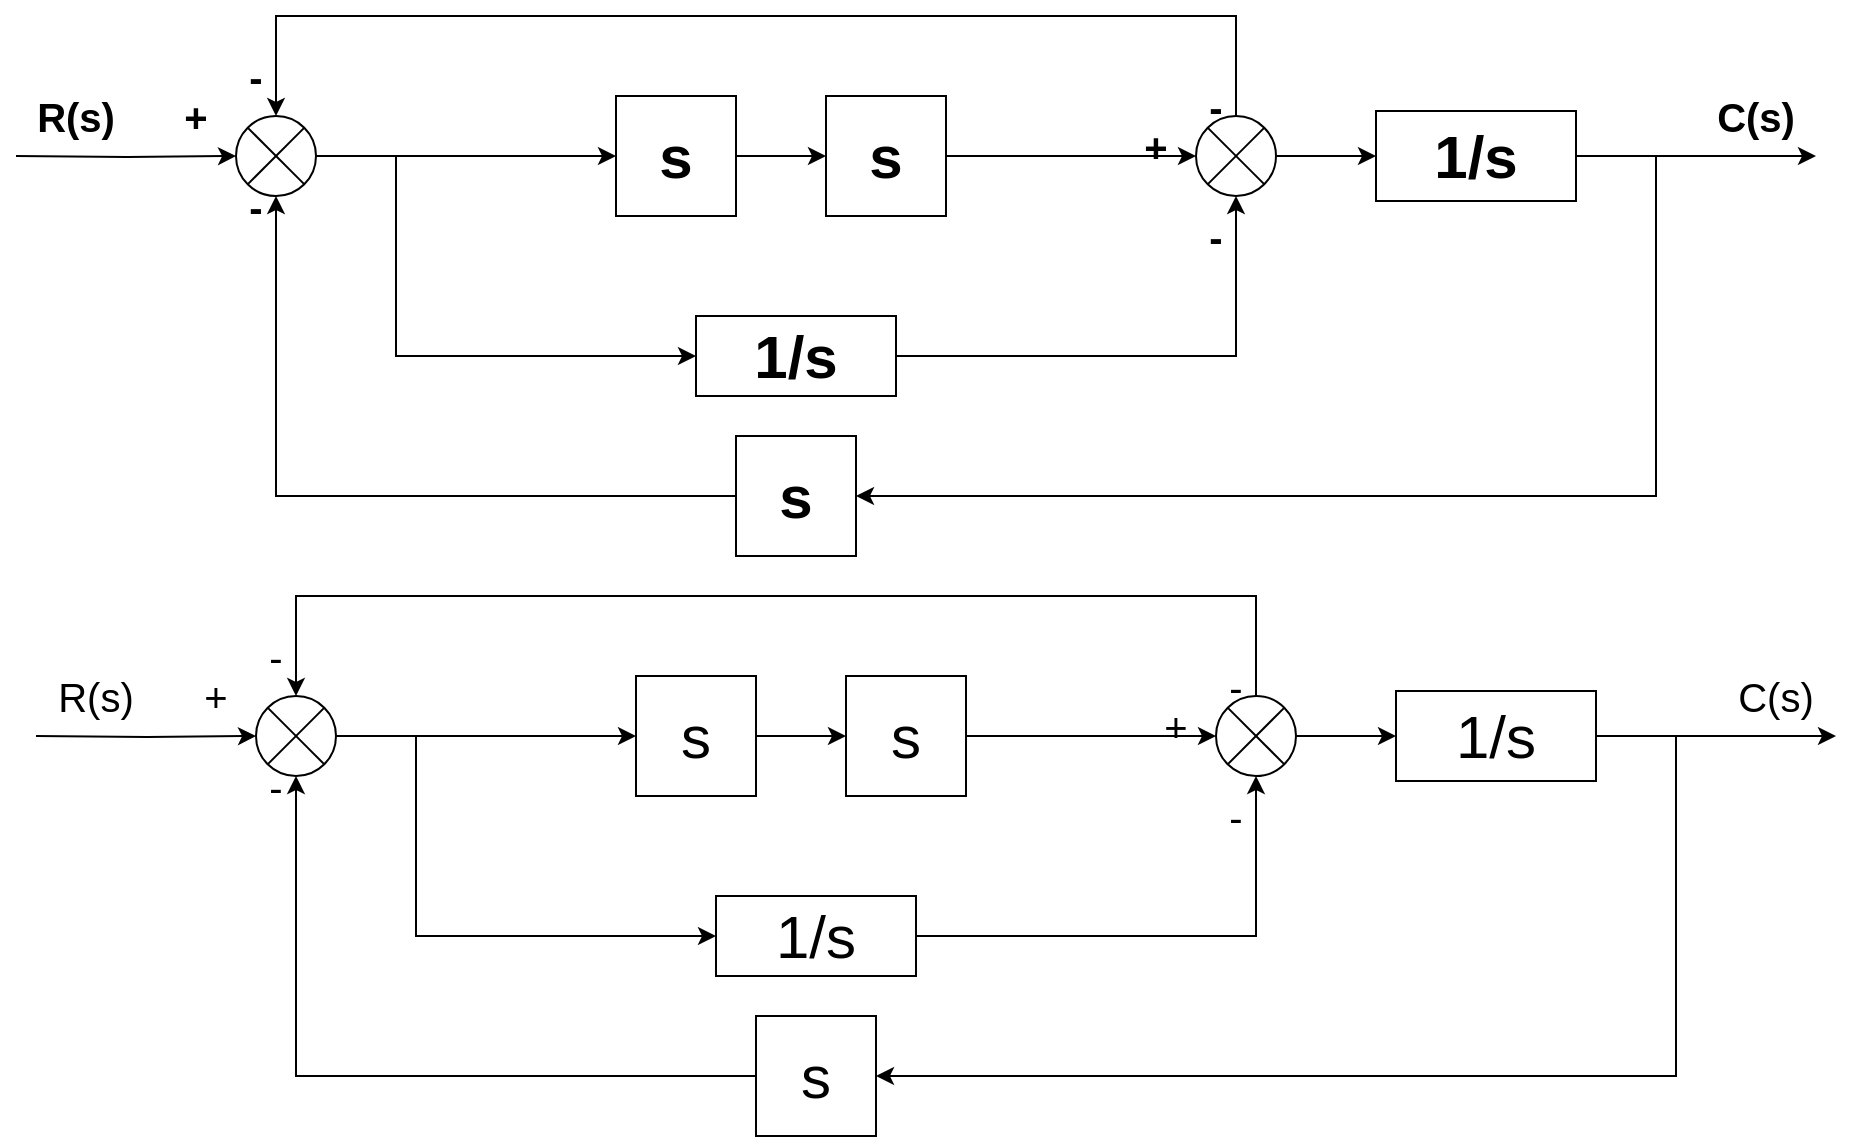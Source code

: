 <mxfile version="14.8.3" type="github">
  <diagram id="ij_nAq0aUrtKcF_ApdcB" name="Page-1">
    <mxGraphModel dx="1903" dy="723" grid="1" gridSize="10" guides="1" tooltips="1" connect="1" arrows="1" fold="1" page="1" pageScale="1" pageWidth="850" pageHeight="1100" math="0" shadow="0">
      <root>
        <mxCell id="0" />
        <mxCell id="1" parent="0" />
        <mxCell id="i_RsplPlOZBVz_IMjNrW-3" style="edgeStyle=orthogonalEdgeStyle;rounded=0;orthogonalLoop=1;jettySize=auto;html=1;entryX=0;entryY=0.5;entryDx=0;entryDy=0;fontStyle=1" edge="1" parent="1" source="i_RsplPlOZBVz_IMjNrW-1" target="i_RsplPlOZBVz_IMjNrW-2">
          <mxGeometry relative="1" as="geometry" />
        </mxCell>
        <mxCell id="i_RsplPlOZBVz_IMjNrW-1" value="" style="shape=sumEllipse;perimeter=ellipsePerimeter;whiteSpace=wrap;html=1;backgroundOutline=1;fontStyle=1" vertex="1" parent="1">
          <mxGeometry x="140" y="80" width="40" height="40" as="geometry" />
        </mxCell>
        <mxCell id="i_RsplPlOZBVz_IMjNrW-5" value="" style="edgeStyle=orthogonalEdgeStyle;rounded=0;orthogonalLoop=1;jettySize=auto;html=1;entryX=0;entryY=0.5;entryDx=0;entryDy=0;entryPerimeter=0;fontStyle=1" edge="1" parent="1" source="i_RsplPlOZBVz_IMjNrW-2" target="i_RsplPlOZBVz_IMjNrW-20">
          <mxGeometry relative="1" as="geometry">
            <mxPoint x="460" y="100" as="targetPoint" />
          </mxGeometry>
        </mxCell>
        <UserObject label="&lt;font style=&quot;font-size: 30px&quot;&gt;s&lt;/font&gt;" treeRoot="1" id="i_RsplPlOZBVz_IMjNrW-2">
          <mxCell style="whiteSpace=wrap;html=1;align=center;treeFolding=1;treeMoving=1;newEdgeStyle={&quot;edgeStyle&quot;:&quot;elbowEdgeStyle&quot;,&quot;startArrow&quot;:&quot;none&quot;,&quot;endArrow&quot;:&quot;none&quot;};fontStyle=1" vertex="1" parent="1">
            <mxGeometry x="330" y="70" width="60" height="60" as="geometry" />
          </mxCell>
        </UserObject>
        <mxCell id="i_RsplPlOZBVz_IMjNrW-7" value="" style="edgeStyle=orthogonalEdgeStyle;rounded=0;orthogonalLoop=1;jettySize=auto;html=1;exitX=1;exitY=0.5;exitDx=0;exitDy=0;fontStyle=1" edge="1" parent="1" source="i_RsplPlOZBVz_IMjNrW-20" target="i_RsplPlOZBVz_IMjNrW-6">
          <mxGeometry relative="1" as="geometry">
            <mxPoint x="560" y="100" as="sourcePoint" />
          </mxGeometry>
        </mxCell>
        <mxCell id="i_RsplPlOZBVz_IMjNrW-12" style="edgeStyle=orthogonalEdgeStyle;rounded=0;orthogonalLoop=1;jettySize=auto;html=1;entryX=0.5;entryY=0;entryDx=0;entryDy=0;endArrow=classic;endFill=1;fontStyle=1" edge="1" parent="1" source="i_RsplPlOZBVz_IMjNrW-6" target="i_RsplPlOZBVz_IMjNrW-1">
          <mxGeometry relative="1" as="geometry">
            <Array as="points">
              <mxPoint x="640" y="30" />
              <mxPoint x="160" y="30" />
            </Array>
          </mxGeometry>
        </mxCell>
        <mxCell id="i_RsplPlOZBVz_IMjNrW-14" value="" style="edgeStyle=orthogonalEdgeStyle;rounded=0;orthogonalLoop=1;jettySize=auto;html=1;endArrow=classic;endFill=1;fontStyle=1" edge="1" parent="1" source="i_RsplPlOZBVz_IMjNrW-6" target="i_RsplPlOZBVz_IMjNrW-13">
          <mxGeometry relative="1" as="geometry" />
        </mxCell>
        <mxCell id="i_RsplPlOZBVz_IMjNrW-6" value="" style="shape=sumEllipse;perimeter=ellipsePerimeter;whiteSpace=wrap;html=1;backgroundOutline=1;fontStyle=1" vertex="1" parent="1">
          <mxGeometry x="620" y="80" width="40" height="40" as="geometry" />
        </mxCell>
        <mxCell id="i_RsplPlOZBVz_IMjNrW-11" style="edgeStyle=orthogonalEdgeStyle;rounded=0;orthogonalLoop=1;jettySize=auto;html=1;entryX=0.5;entryY=1;entryDx=0;entryDy=0;endArrow=classic;endFill=1;fontStyle=1" edge="1" parent="1" source="i_RsplPlOZBVz_IMjNrW-8" target="i_RsplPlOZBVz_IMjNrW-6">
          <mxGeometry relative="1" as="geometry" />
        </mxCell>
        <UserObject label="&lt;font style=&quot;font-size: 30px&quot;&gt;1/s&lt;/font&gt;" treeRoot="1" id="i_RsplPlOZBVz_IMjNrW-8">
          <mxCell style="whiteSpace=wrap;html=1;align=center;treeFolding=1;treeMoving=1;newEdgeStyle={&quot;edgeStyle&quot;:&quot;elbowEdgeStyle&quot;,&quot;startArrow&quot;:&quot;none&quot;,&quot;endArrow&quot;:&quot;none&quot;};fontStyle=1" vertex="1" parent="1">
            <mxGeometry x="370" y="180" width="100" height="40" as="geometry" />
          </mxCell>
        </UserObject>
        <mxCell id="i_RsplPlOZBVz_IMjNrW-10" value="" style="edgeStyle=elbowEdgeStyle;elbow=vertical;startArrow=none;endArrow=classic;rounded=0;entryX=0;entryY=0.5;entryDx=0;entryDy=0;endFill=1;fontStyle=1" edge="1" target="i_RsplPlOZBVz_IMjNrW-8" parent="1">
          <mxGeometry relative="1" as="geometry">
            <mxPoint x="220" y="100" as="sourcePoint" />
            <Array as="points">
              <mxPoint x="290" y="200" />
            </Array>
          </mxGeometry>
        </mxCell>
        <mxCell id="i_RsplPlOZBVz_IMjNrW-16" style="edgeStyle=orthogonalEdgeStyle;rounded=0;orthogonalLoop=1;jettySize=auto;html=1;entryX=1;entryY=0.5;entryDx=0;entryDy=0;endArrow=classic;endFill=1;fontStyle=1" edge="1" parent="1" target="i_RsplPlOZBVz_IMjNrW-21">
          <mxGeometry relative="1" as="geometry">
            <mxPoint x="850" y="100" as="sourcePoint" />
            <mxPoint x="460" y="310" as="targetPoint" />
            <Array as="points">
              <mxPoint x="850" y="270" />
            </Array>
          </mxGeometry>
        </mxCell>
        <mxCell id="i_RsplPlOZBVz_IMjNrW-17" style="edgeStyle=orthogonalEdgeStyle;rounded=0;orthogonalLoop=1;jettySize=auto;html=1;endArrow=classic;endFill=1;fontStyle=1" edge="1" parent="1" source="i_RsplPlOZBVz_IMjNrW-13">
          <mxGeometry relative="1" as="geometry">
            <mxPoint x="930" y="100" as="targetPoint" />
          </mxGeometry>
        </mxCell>
        <UserObject label="&lt;font style=&quot;font-size: 30px&quot;&gt;1/s&lt;/font&gt;" treeRoot="1" id="i_RsplPlOZBVz_IMjNrW-13">
          <mxCell style="whiteSpace=wrap;html=1;align=center;treeFolding=1;treeMoving=1;newEdgeStyle={&quot;edgeStyle&quot;:&quot;elbowEdgeStyle&quot;,&quot;startArrow&quot;:&quot;none&quot;,&quot;endArrow&quot;:&quot;none&quot;};fontStyle=1" vertex="1" parent="1">
            <mxGeometry x="710" y="77.5" width="100" height="45" as="geometry" />
          </mxCell>
        </UserObject>
        <mxCell id="i_RsplPlOZBVz_IMjNrW-18" style="edgeStyle=orthogonalEdgeStyle;rounded=0;orthogonalLoop=1;jettySize=auto;html=1;entryX=0.5;entryY=1;entryDx=0;entryDy=0;endArrow=classic;endFill=1;exitX=0;exitY=0.5;exitDx=0;exitDy=0;fontStyle=1" edge="1" parent="1" source="i_RsplPlOZBVz_IMjNrW-21" target="i_RsplPlOZBVz_IMjNrW-1">
          <mxGeometry relative="1" as="geometry">
            <mxPoint x="370" y="310" as="sourcePoint" />
          </mxGeometry>
        </mxCell>
        <mxCell id="i_RsplPlOZBVz_IMjNrW-19" value="" style="edgeStyle=orthogonalEdgeStyle;rounded=0;orthogonalLoop=1;jettySize=auto;html=1;entryX=0;entryY=0.5;entryDx=0;entryDy=0;fontStyle=1" edge="1" parent="1" target="i_RsplPlOZBVz_IMjNrW-1">
          <mxGeometry relative="1" as="geometry">
            <mxPoint x="30" y="100" as="sourcePoint" />
            <mxPoint x="470" y="110" as="targetPoint" />
          </mxGeometry>
        </mxCell>
        <UserObject label="&lt;font style=&quot;font-size: 30px&quot;&gt;s&lt;/font&gt;" treeRoot="1" id="i_RsplPlOZBVz_IMjNrW-20">
          <mxCell style="whiteSpace=wrap;html=1;align=center;treeFolding=1;treeMoving=1;newEdgeStyle={&quot;edgeStyle&quot;:&quot;elbowEdgeStyle&quot;,&quot;startArrow&quot;:&quot;none&quot;,&quot;endArrow&quot;:&quot;none&quot;};fontStyle=1" vertex="1" parent="1">
            <mxGeometry x="435" y="70" width="60" height="60" as="geometry" />
          </mxCell>
        </UserObject>
        <UserObject label="&lt;font style=&quot;font-size: 30px&quot;&gt;s&lt;/font&gt;" treeRoot="1" id="i_RsplPlOZBVz_IMjNrW-21">
          <mxCell style="whiteSpace=wrap;html=1;align=center;treeFolding=1;treeMoving=1;newEdgeStyle={&quot;edgeStyle&quot;:&quot;elbowEdgeStyle&quot;,&quot;startArrow&quot;:&quot;none&quot;,&quot;endArrow&quot;:&quot;none&quot;};fontStyle=1" vertex="1" parent="1">
            <mxGeometry x="390" y="240" width="60" height="60" as="geometry" />
          </mxCell>
        </UserObject>
        <mxCell id="i_RsplPlOZBVz_IMjNrW-22" value="&lt;font style=&quot;font-size: 20px&quot;&gt;R(s)&lt;/font&gt;" style="text;html=1;strokeColor=none;fillColor=none;align=center;verticalAlign=middle;whiteSpace=wrap;rounded=0;fontStyle=1" vertex="1" parent="1">
          <mxGeometry x="40" y="70" width="40" height="20" as="geometry" />
        </mxCell>
        <mxCell id="i_RsplPlOZBVz_IMjNrW-24" value="&lt;font style=&quot;font-size: 20px&quot;&gt;C(s)&lt;/font&gt;" style="text;html=1;strokeColor=none;fillColor=none;align=center;verticalAlign=middle;whiteSpace=wrap;rounded=0;fontStyle=1" vertex="1" parent="1">
          <mxGeometry x="880" y="70" width="40" height="20" as="geometry" />
        </mxCell>
        <mxCell id="i_RsplPlOZBVz_IMjNrW-25" value="&lt;font style=&quot;font-size: 20px&quot;&gt;-&lt;/font&gt;" style="text;html=1;strokeColor=none;fillColor=none;align=center;verticalAlign=middle;whiteSpace=wrap;rounded=0;fontStyle=1" vertex="1" parent="1">
          <mxGeometry x="140" y="115" width="20" height="20" as="geometry" />
        </mxCell>
        <mxCell id="i_RsplPlOZBVz_IMjNrW-26" value="&lt;font style=&quot;font-size: 20px&quot;&gt;+&lt;/font&gt;" style="text;html=1;strokeColor=none;fillColor=none;align=center;verticalAlign=middle;whiteSpace=wrap;rounded=0;fontStyle=1" vertex="1" parent="1">
          <mxGeometry x="110" y="70" width="20" height="20" as="geometry" />
        </mxCell>
        <mxCell id="i_RsplPlOZBVz_IMjNrW-27" value="&lt;font style=&quot;font-size: 20px&quot;&gt;-&lt;/font&gt;" style="text;html=1;strokeColor=none;fillColor=none;align=center;verticalAlign=middle;whiteSpace=wrap;rounded=0;fontStyle=1" vertex="1" parent="1">
          <mxGeometry x="140" y="50" width="20" height="20" as="geometry" />
        </mxCell>
        <mxCell id="i_RsplPlOZBVz_IMjNrW-28" value="&lt;font style=&quot;font-size: 20px&quot;&gt;-&lt;/font&gt;" style="text;html=1;strokeColor=none;fillColor=none;align=center;verticalAlign=middle;whiteSpace=wrap;rounded=0;fontStyle=1" vertex="1" parent="1">
          <mxGeometry x="620" y="130" width="20" height="20" as="geometry" />
        </mxCell>
        <mxCell id="i_RsplPlOZBVz_IMjNrW-29" value="&lt;font style=&quot;font-size: 20px&quot;&gt;+&lt;/font&gt;" style="text;html=1;strokeColor=none;fillColor=none;align=center;verticalAlign=middle;whiteSpace=wrap;rounded=0;fontStyle=1" vertex="1" parent="1">
          <mxGeometry x="590" y="85" width="20" height="20" as="geometry" />
        </mxCell>
        <mxCell id="i_RsplPlOZBVz_IMjNrW-30" value="&lt;font style=&quot;font-size: 20px&quot;&gt;-&lt;/font&gt;" style="text;html=1;strokeColor=none;fillColor=none;align=center;verticalAlign=middle;whiteSpace=wrap;rounded=0;fontStyle=1" vertex="1" parent="1">
          <mxGeometry x="620" y="65" width="20" height="20" as="geometry" />
        </mxCell>
        <mxCell id="i_RsplPlOZBVz_IMjNrW-32" style="edgeStyle=orthogonalEdgeStyle;rounded=0;orthogonalLoop=1;jettySize=auto;html=1;entryX=0;entryY=0.5;entryDx=0;entryDy=0;" edge="1" parent="1" source="i_RsplPlOZBVz_IMjNrW-33" target="i_RsplPlOZBVz_IMjNrW-35">
          <mxGeometry relative="1" as="geometry" />
        </mxCell>
        <mxCell id="i_RsplPlOZBVz_IMjNrW-33" value="" style="shape=sumEllipse;perimeter=ellipsePerimeter;whiteSpace=wrap;html=1;backgroundOutline=1;" vertex="1" parent="1">
          <mxGeometry x="150" y="370" width="40" height="40" as="geometry" />
        </mxCell>
        <mxCell id="i_RsplPlOZBVz_IMjNrW-34" value="" style="edgeStyle=orthogonalEdgeStyle;rounded=0;orthogonalLoop=1;jettySize=auto;html=1;entryX=0;entryY=0.5;entryDx=0;entryDy=0;entryPerimeter=0;" edge="1" parent="1" source="i_RsplPlOZBVz_IMjNrW-35" target="i_RsplPlOZBVz_IMjNrW-48">
          <mxGeometry relative="1" as="geometry">
            <mxPoint x="470" y="390" as="targetPoint" />
          </mxGeometry>
        </mxCell>
        <UserObject label="&lt;font style=&quot;font-size: 30px&quot;&gt;s&lt;/font&gt;" treeRoot="1" id="i_RsplPlOZBVz_IMjNrW-35">
          <mxCell style="whiteSpace=wrap;html=1;align=center;treeFolding=1;treeMoving=1;newEdgeStyle={&quot;edgeStyle&quot;:&quot;elbowEdgeStyle&quot;,&quot;startArrow&quot;:&quot;none&quot;,&quot;endArrow&quot;:&quot;none&quot;};" vertex="1" parent="1">
            <mxGeometry x="340" y="360" width="60" height="60" as="geometry" />
          </mxCell>
        </UserObject>
        <mxCell id="i_RsplPlOZBVz_IMjNrW-36" value="" style="edgeStyle=orthogonalEdgeStyle;rounded=0;orthogonalLoop=1;jettySize=auto;html=1;exitX=1;exitY=0.5;exitDx=0;exitDy=0;" edge="1" parent="1" source="i_RsplPlOZBVz_IMjNrW-48" target="i_RsplPlOZBVz_IMjNrW-39">
          <mxGeometry relative="1" as="geometry">
            <mxPoint x="570" y="390" as="sourcePoint" />
          </mxGeometry>
        </mxCell>
        <mxCell id="i_RsplPlOZBVz_IMjNrW-37" style="edgeStyle=orthogonalEdgeStyle;rounded=0;orthogonalLoop=1;jettySize=auto;html=1;entryX=0.5;entryY=0;entryDx=0;entryDy=0;endArrow=classic;endFill=1;" edge="1" parent="1" source="i_RsplPlOZBVz_IMjNrW-39" target="i_RsplPlOZBVz_IMjNrW-33">
          <mxGeometry relative="1" as="geometry">
            <Array as="points">
              <mxPoint x="650" y="320" />
              <mxPoint x="170" y="320" />
            </Array>
          </mxGeometry>
        </mxCell>
        <mxCell id="i_RsplPlOZBVz_IMjNrW-38" value="" style="edgeStyle=orthogonalEdgeStyle;rounded=0;orthogonalLoop=1;jettySize=auto;html=1;endArrow=classic;endFill=1;" edge="1" parent="1" source="i_RsplPlOZBVz_IMjNrW-39" target="i_RsplPlOZBVz_IMjNrW-45">
          <mxGeometry relative="1" as="geometry" />
        </mxCell>
        <mxCell id="i_RsplPlOZBVz_IMjNrW-39" value="" style="shape=sumEllipse;perimeter=ellipsePerimeter;whiteSpace=wrap;html=1;backgroundOutline=1;" vertex="1" parent="1">
          <mxGeometry x="630" y="370" width="40" height="40" as="geometry" />
        </mxCell>
        <mxCell id="i_RsplPlOZBVz_IMjNrW-40" style="edgeStyle=orthogonalEdgeStyle;rounded=0;orthogonalLoop=1;jettySize=auto;html=1;entryX=0.5;entryY=1;entryDx=0;entryDy=0;endArrow=classic;endFill=1;" edge="1" parent="1" source="i_RsplPlOZBVz_IMjNrW-41" target="i_RsplPlOZBVz_IMjNrW-39">
          <mxGeometry relative="1" as="geometry" />
        </mxCell>
        <UserObject label="&lt;font style=&quot;font-size: 30px&quot;&gt;1/s&lt;/font&gt;" treeRoot="1" id="i_RsplPlOZBVz_IMjNrW-41">
          <mxCell style="whiteSpace=wrap;html=1;align=center;treeFolding=1;treeMoving=1;newEdgeStyle={&quot;edgeStyle&quot;:&quot;elbowEdgeStyle&quot;,&quot;startArrow&quot;:&quot;none&quot;,&quot;endArrow&quot;:&quot;none&quot;};" vertex="1" parent="1">
            <mxGeometry x="380" y="470" width="100" height="40" as="geometry" />
          </mxCell>
        </UserObject>
        <mxCell id="i_RsplPlOZBVz_IMjNrW-42" value="" style="edgeStyle=elbowEdgeStyle;elbow=vertical;startArrow=none;endArrow=classic;rounded=0;entryX=0;entryY=0.5;entryDx=0;entryDy=0;endFill=1;" edge="1" parent="1" target="i_RsplPlOZBVz_IMjNrW-41">
          <mxGeometry relative="1" as="geometry">
            <mxPoint x="230" y="390.0" as="sourcePoint" />
            <Array as="points">
              <mxPoint x="300" y="490" />
            </Array>
          </mxGeometry>
        </mxCell>
        <mxCell id="i_RsplPlOZBVz_IMjNrW-43" style="edgeStyle=orthogonalEdgeStyle;rounded=0;orthogonalLoop=1;jettySize=auto;html=1;entryX=1;entryY=0.5;entryDx=0;entryDy=0;endArrow=classic;endFill=1;" edge="1" parent="1" target="i_RsplPlOZBVz_IMjNrW-49">
          <mxGeometry relative="1" as="geometry">
            <mxPoint x="860" y="390.0" as="sourcePoint" />
            <mxPoint x="470" y="600" as="targetPoint" />
            <Array as="points">
              <mxPoint x="860" y="560" />
            </Array>
          </mxGeometry>
        </mxCell>
        <mxCell id="i_RsplPlOZBVz_IMjNrW-44" style="edgeStyle=orthogonalEdgeStyle;rounded=0;orthogonalLoop=1;jettySize=auto;html=1;endArrow=classic;endFill=1;" edge="1" parent="1" source="i_RsplPlOZBVz_IMjNrW-45">
          <mxGeometry relative="1" as="geometry">
            <mxPoint x="940" y="390.0" as="targetPoint" />
          </mxGeometry>
        </mxCell>
        <UserObject label="&lt;font style=&quot;font-size: 30px&quot;&gt;1/s&lt;/font&gt;" treeRoot="1" id="i_RsplPlOZBVz_IMjNrW-45">
          <mxCell style="whiteSpace=wrap;html=1;align=center;treeFolding=1;treeMoving=1;newEdgeStyle={&quot;edgeStyle&quot;:&quot;elbowEdgeStyle&quot;,&quot;startArrow&quot;:&quot;none&quot;,&quot;endArrow&quot;:&quot;none&quot;};" vertex="1" parent="1">
            <mxGeometry x="720" y="367.5" width="100" height="45" as="geometry" />
          </mxCell>
        </UserObject>
        <mxCell id="i_RsplPlOZBVz_IMjNrW-46" style="edgeStyle=orthogonalEdgeStyle;rounded=0;orthogonalLoop=1;jettySize=auto;html=1;entryX=0.5;entryY=1;entryDx=0;entryDy=0;endArrow=classic;endFill=1;exitX=0;exitY=0.5;exitDx=0;exitDy=0;" edge="1" parent="1" source="i_RsplPlOZBVz_IMjNrW-49" target="i_RsplPlOZBVz_IMjNrW-33">
          <mxGeometry relative="1" as="geometry">
            <mxPoint x="380" y="600" as="sourcePoint" />
          </mxGeometry>
        </mxCell>
        <mxCell id="i_RsplPlOZBVz_IMjNrW-47" value="" style="edgeStyle=orthogonalEdgeStyle;rounded=0;orthogonalLoop=1;jettySize=auto;html=1;entryX=0;entryY=0.5;entryDx=0;entryDy=0;" edge="1" parent="1" target="i_RsplPlOZBVz_IMjNrW-33">
          <mxGeometry relative="1" as="geometry">
            <mxPoint x="40" y="390.0" as="sourcePoint" />
            <mxPoint x="480" y="400" as="targetPoint" />
          </mxGeometry>
        </mxCell>
        <UserObject label="&lt;font style=&quot;font-size: 30px&quot;&gt;s&lt;/font&gt;" treeRoot="1" id="i_RsplPlOZBVz_IMjNrW-48">
          <mxCell style="whiteSpace=wrap;html=1;align=center;treeFolding=1;treeMoving=1;newEdgeStyle={&quot;edgeStyle&quot;:&quot;elbowEdgeStyle&quot;,&quot;startArrow&quot;:&quot;none&quot;,&quot;endArrow&quot;:&quot;none&quot;};" vertex="1" parent="1">
            <mxGeometry x="445" y="360" width="60" height="60" as="geometry" />
          </mxCell>
        </UserObject>
        <UserObject label="&lt;font style=&quot;font-size: 30px&quot;&gt;s&lt;/font&gt;" treeRoot="1" id="i_RsplPlOZBVz_IMjNrW-49">
          <mxCell style="whiteSpace=wrap;html=1;align=center;treeFolding=1;treeMoving=1;newEdgeStyle={&quot;edgeStyle&quot;:&quot;elbowEdgeStyle&quot;,&quot;startArrow&quot;:&quot;none&quot;,&quot;endArrow&quot;:&quot;none&quot;};" vertex="1" parent="1">
            <mxGeometry x="400" y="530" width="60" height="60" as="geometry" />
          </mxCell>
        </UserObject>
        <mxCell id="i_RsplPlOZBVz_IMjNrW-50" value="&lt;font style=&quot;font-size: 20px&quot;&gt;R(s)&lt;/font&gt;" style="text;html=1;strokeColor=none;fillColor=none;align=center;verticalAlign=middle;whiteSpace=wrap;rounded=0;" vertex="1" parent="1">
          <mxGeometry x="50" y="360" width="40" height="20" as="geometry" />
        </mxCell>
        <mxCell id="i_RsplPlOZBVz_IMjNrW-51" value="&lt;font style=&quot;font-size: 20px&quot;&gt;C(s)&lt;/font&gt;" style="text;html=1;strokeColor=none;fillColor=none;align=center;verticalAlign=middle;whiteSpace=wrap;rounded=0;" vertex="1" parent="1">
          <mxGeometry x="890" y="360" width="40" height="20" as="geometry" />
        </mxCell>
        <mxCell id="i_RsplPlOZBVz_IMjNrW-52" value="&lt;font style=&quot;font-size: 20px&quot;&gt;-&lt;/font&gt;" style="text;html=1;strokeColor=none;fillColor=none;align=center;verticalAlign=middle;whiteSpace=wrap;rounded=0;" vertex="1" parent="1">
          <mxGeometry x="150" y="405" width="20" height="20" as="geometry" />
        </mxCell>
        <mxCell id="i_RsplPlOZBVz_IMjNrW-53" value="&lt;font style=&quot;font-size: 20px&quot;&gt;+&lt;/font&gt;" style="text;html=1;strokeColor=none;fillColor=none;align=center;verticalAlign=middle;whiteSpace=wrap;rounded=0;" vertex="1" parent="1">
          <mxGeometry x="120" y="360" width="20" height="20" as="geometry" />
        </mxCell>
        <mxCell id="i_RsplPlOZBVz_IMjNrW-54" value="&lt;font style=&quot;font-size: 20px&quot;&gt;-&lt;/font&gt;" style="text;html=1;strokeColor=none;fillColor=none;align=center;verticalAlign=middle;whiteSpace=wrap;rounded=0;" vertex="1" parent="1">
          <mxGeometry x="150" y="340" width="20" height="20" as="geometry" />
        </mxCell>
        <mxCell id="i_RsplPlOZBVz_IMjNrW-55" value="&lt;font style=&quot;font-size: 20px&quot;&gt;-&lt;/font&gt;" style="text;html=1;strokeColor=none;fillColor=none;align=center;verticalAlign=middle;whiteSpace=wrap;rounded=0;" vertex="1" parent="1">
          <mxGeometry x="630" y="420" width="20" height="20" as="geometry" />
        </mxCell>
        <mxCell id="i_RsplPlOZBVz_IMjNrW-56" value="&lt;font style=&quot;font-size: 20px&quot;&gt;+&lt;/font&gt;" style="text;html=1;strokeColor=none;fillColor=none;align=center;verticalAlign=middle;whiteSpace=wrap;rounded=0;" vertex="1" parent="1">
          <mxGeometry x="600" y="375" width="20" height="20" as="geometry" />
        </mxCell>
        <mxCell id="i_RsplPlOZBVz_IMjNrW-57" value="&lt;font style=&quot;font-size: 20px&quot;&gt;-&lt;/font&gt;" style="text;html=1;strokeColor=none;fillColor=none;align=center;verticalAlign=middle;whiteSpace=wrap;rounded=0;" vertex="1" parent="1">
          <mxGeometry x="630" y="355" width="20" height="20" as="geometry" />
        </mxCell>
      </root>
    </mxGraphModel>
  </diagram>
</mxfile>
